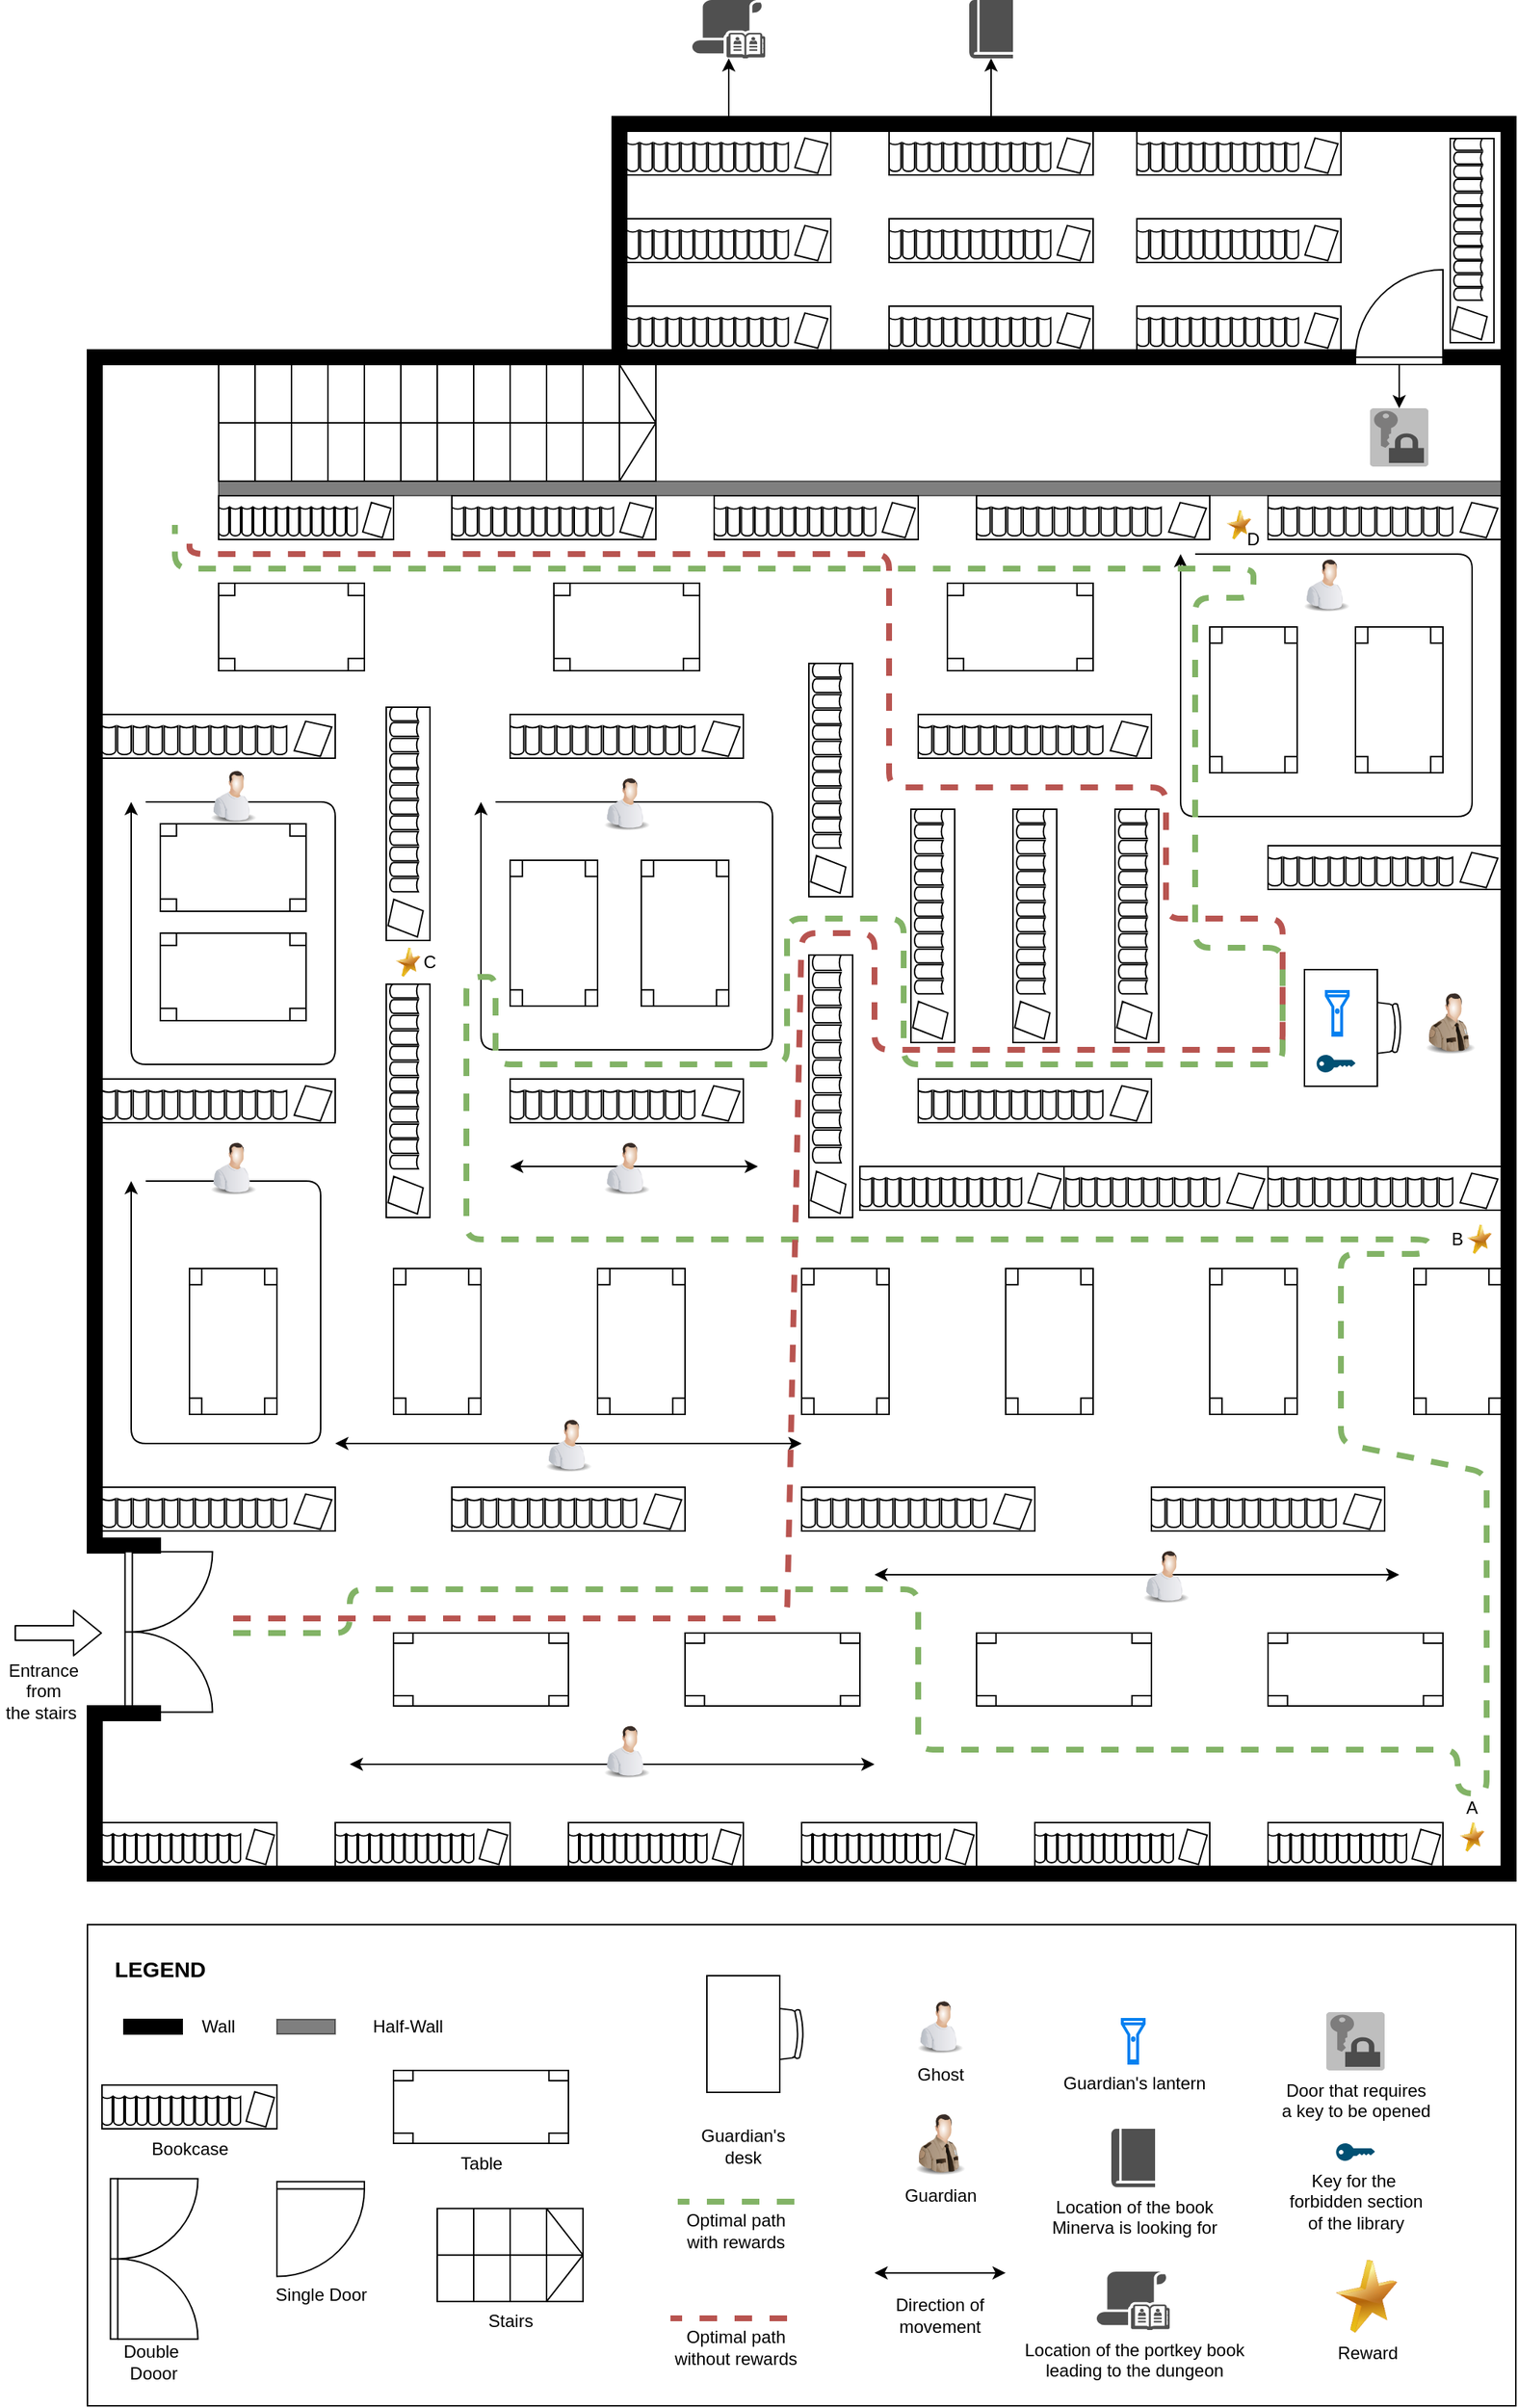 <mxfile version="13.9.9" type="device"><diagram name="Page-1" id="38b20595-45e3-9b7f-d5ca-b57f44c5b66d"><mxGraphModel dx="1463" dy="846" grid="1" gridSize="10" guides="1" tooltips="1" connect="1" arrows="1" fold="1" page="1" pageScale="1" pageWidth="1100" pageHeight="850" background="#ffffff" math="0" shadow="0"><root><mxCell id="0"/><mxCell id="1" style="locked=1;" parent="0"/><mxCell id="3emFpxBqxqL6rwy9U4KO-2" value="" style="verticalLabelPosition=bottom;html=1;verticalAlign=top;align=center;shape=mxgraph.floorplan.wallCorner;fillColor=#000000;" parent="1" vertex="1"><mxGeometry x="60" y="270" width="870" height="110" as="geometry"/></mxCell><mxCell id="3emFpxBqxqL6rwy9U4KO-3" value="" style="verticalLabelPosition=bottom;html=1;verticalAlign=top;align=center;shape=mxgraph.floorplan.stairs;" parent="1" vertex="1"><mxGeometry x="150" y="280" width="300" height="80" as="geometry"/></mxCell><mxCell id="3emFpxBqxqL6rwy9U4KO-4" value="" style="verticalLabelPosition=bottom;html=1;verticalAlign=top;align=center;shape=mxgraph.floorplan.wall;fillColor=#000000;opacity=50;" parent="1" vertex="1"><mxGeometry x="150" y="360" width="880" height="10" as="geometry"/></mxCell><mxCell id="3emFpxBqxqL6rwy9U4KO-5" value="" style="verticalLabelPosition=bottom;html=1;verticalAlign=top;align=center;shape=mxgraph.floorplan.wallCorner;fillColor=#000000;" parent="1" vertex="1"><mxGeometry x="420" y="110" width="620" height="170" as="geometry"/></mxCell><mxCell id="3emFpxBqxqL6rwy9U4KO-6" value="" style="verticalLabelPosition=bottom;html=1;verticalAlign=top;align=center;shape=mxgraph.floorplan.doorLeft;aspect=fixed;rotation=-180;" parent="1" vertex="1"><mxGeometry x="930" y="216.25" width="60" height="63.75" as="geometry"/></mxCell><mxCell id="3emFpxBqxqL6rwy9U4KO-8" value="" style="verticalLabelPosition=bottom;html=1;verticalAlign=top;align=center;shape=mxgraph.floorplan.wall;fillColor=#000000;direction=south;" parent="1" vertex="1"><mxGeometry x="60" y="380" width="10" height="710" as="geometry"/></mxCell><mxCell id="3emFpxBqxqL6rwy9U4KO-9" value="" style="verticalLabelPosition=bottom;html=1;verticalAlign=top;align=center;shape=mxgraph.floorplan.wall;fillColor=#000000;" parent="1" vertex="1"><mxGeometry x="60" y="1080" width="50" height="20" as="geometry"/></mxCell><mxCell id="3emFpxBqxqL6rwy9U4KO-10" value="" style="verticalLabelPosition=bottom;html=1;verticalAlign=top;align=center;shape=mxgraph.floorplan.doorDouble;aspect=fixed;rotation=-90;" parent="1" vertex="1"><mxGeometry x="60" y="1120" width="110" height="58.44" as="geometry"/></mxCell><mxCell id="3emFpxBqxqL6rwy9U4KO-11" value="" style="verticalLabelPosition=bottom;html=1;verticalAlign=top;align=center;shape=mxgraph.floorplan.wall;fillColor=#000000;" parent="1" vertex="1"><mxGeometry x="60" y="1200" width="50" height="10" as="geometry"/></mxCell><mxCell id="3emFpxBqxqL6rwy9U4KO-12" value="" style="verticalLabelPosition=bottom;html=1;verticalAlign=top;align=center;shape=mxgraph.floorplan.wall;fillColor=#000000;direction=south;" parent="1" vertex="1"><mxGeometry x="60" y="1210" width="10" height="110" as="geometry"/></mxCell><mxCell id="3emFpxBqxqL6rwy9U4KO-13" value="" style="verticalLabelPosition=bottom;html=1;verticalAlign=top;align=center;shape=mxgraph.floorplan.wall;fillColor=#000000;" parent="1" vertex="1"><mxGeometry x="65" y="1310" width="965" height="10" as="geometry"/></mxCell><mxCell id="3emFpxBqxqL6rwy9U4KO-14" value="" style="verticalLabelPosition=bottom;html=1;verticalAlign=top;align=center;shape=mxgraph.floorplan.wall;fillColor=#000000;direction=south;" parent="1" vertex="1"><mxGeometry x="1030" y="110" width="10" height="1210" as="geometry"/></mxCell><mxCell id="3emFpxBqxqL6rwy9U4KO-15" value="" style="verticalLabelPosition=bottom;html=1;verticalAlign=top;align=center;shape=mxgraph.floorplan.wall;fillColor=#000000;" parent="1" vertex="1"><mxGeometry x="990" y="270" width="40" height="10" as="geometry"/></mxCell><mxCell id="3emFpxBqxqL6rwy9U4KO-16" value="" style="verticalLabelPosition=bottom;html=1;verticalAlign=top;align=center;shape=mxgraph.floorplan.bookcase;" parent="1" vertex="1"><mxGeometry x="70" y="1280" width="120" height="30" as="geometry"/></mxCell><mxCell id="3emFpxBqxqL6rwy9U4KO-17" value="" style="verticalLabelPosition=bottom;html=1;verticalAlign=top;align=center;shape=mxgraph.floorplan.bookcase;" parent="1" vertex="1"><mxGeometry x="230" y="1280" width="120" height="30" as="geometry"/></mxCell><mxCell id="3emFpxBqxqL6rwy9U4KO-18" value="" style="verticalLabelPosition=bottom;html=1;verticalAlign=top;align=center;shape=mxgraph.floorplan.bookcase;" parent="1" vertex="1"><mxGeometry x="390" y="1280" width="120" height="30" as="geometry"/></mxCell><mxCell id="3emFpxBqxqL6rwy9U4KO-19" value="" style="verticalLabelPosition=bottom;html=1;verticalAlign=top;align=center;shape=mxgraph.floorplan.bookcase;" parent="1" vertex="1"><mxGeometry x="550" y="1280" width="120" height="30" as="geometry"/></mxCell><mxCell id="3emFpxBqxqL6rwy9U4KO-20" value="" style="verticalLabelPosition=bottom;html=1;verticalAlign=top;align=center;shape=mxgraph.floorplan.bookcase;" parent="1" vertex="1"><mxGeometry x="710" y="1280" width="120" height="30" as="geometry"/></mxCell><mxCell id="3emFpxBqxqL6rwy9U4KO-21" value="" style="verticalLabelPosition=bottom;html=1;verticalAlign=top;align=center;shape=mxgraph.floorplan.bookcase;" parent="1" vertex="1"><mxGeometry x="870" y="1280" width="120" height="30" as="geometry"/></mxCell><mxCell id="3emFpxBqxqL6rwy9U4KO-22" value="" style="verticalLabelPosition=bottom;html=1;verticalAlign=top;align=center;shape=mxgraph.floorplan.bookcase;" parent="1" vertex="1"><mxGeometry x="70" y="1050" width="160" height="30" as="geometry"/></mxCell><mxCell id="3emFpxBqxqL6rwy9U4KO-23" value="" style="verticalLabelPosition=bottom;html=1;verticalAlign=top;align=center;shape=mxgraph.floorplan.bookcase;" parent="1" vertex="1"><mxGeometry x="310" y="1050" width="160" height="30" as="geometry"/></mxCell><mxCell id="3emFpxBqxqL6rwy9U4KO-24" value="" style="verticalLabelPosition=bottom;html=1;verticalAlign=top;align=center;shape=mxgraph.floorplan.table;" parent="1" vertex="1"><mxGeometry x="270" y="1150" width="120" height="50" as="geometry"/></mxCell><mxCell id="3emFpxBqxqL6rwy9U4KO-25" value="" style="verticalLabelPosition=bottom;html=1;verticalAlign=top;align=center;shape=mxgraph.floorplan.table;" parent="1" vertex="1"><mxGeometry x="470" y="1150" width="120" height="50" as="geometry"/></mxCell><mxCell id="3emFpxBqxqL6rwy9U4KO-26" value="" style="verticalLabelPosition=bottom;html=1;verticalAlign=top;align=center;shape=mxgraph.floorplan.table;" parent="1" vertex="1"><mxGeometry x="670" y="1150" width="120" height="50" as="geometry"/></mxCell><mxCell id="3emFpxBqxqL6rwy9U4KO-27" value="" style="verticalLabelPosition=bottom;html=1;verticalAlign=top;align=center;shape=mxgraph.floorplan.bookcase;" parent="1" vertex="1"><mxGeometry x="550" y="1050" width="160" height="30" as="geometry"/></mxCell><mxCell id="3emFpxBqxqL6rwy9U4KO-28" value="" style="verticalLabelPosition=bottom;html=1;verticalAlign=top;align=center;shape=mxgraph.floorplan.bookcase;" parent="1" vertex="1"><mxGeometry x="790" y="1050" width="160" height="30" as="geometry"/></mxCell><mxCell id="3emFpxBqxqL6rwy9U4KO-29" value="" style="verticalLabelPosition=bottom;html=1;verticalAlign=top;align=center;shape=mxgraph.floorplan.table;" parent="1" vertex="1"><mxGeometry x="870" y="1150" width="120" height="50" as="geometry"/></mxCell><mxCell id="3emFpxBqxqL6rwy9U4KO-30" value="" style="verticalLabelPosition=bottom;html=1;verticalAlign=top;align=center;shape=mxgraph.floorplan.table;rotation=90;" parent="1" vertex="1"><mxGeometry x="110" y="920" width="100" height="60" as="geometry"/></mxCell><mxCell id="3emFpxBqxqL6rwy9U4KO-31" value="" style="verticalLabelPosition=bottom;html=1;verticalAlign=top;align=center;shape=mxgraph.floorplan.table;rotation=90;" parent="1" vertex="1"><mxGeometry x="250" y="920" width="100" height="60" as="geometry"/></mxCell><mxCell id="3emFpxBqxqL6rwy9U4KO-33" value="" style="verticalLabelPosition=bottom;html=1;verticalAlign=top;align=center;shape=mxgraph.floorplan.table;rotation=90;" parent="1" vertex="1"><mxGeometry x="390" y="920" width="100" height="60" as="geometry"/></mxCell><mxCell id="3emFpxBqxqL6rwy9U4KO-34" value="" style="verticalLabelPosition=bottom;html=1;verticalAlign=top;align=center;shape=mxgraph.floorplan.table;rotation=90;" parent="1" vertex="1"><mxGeometry x="530" y="920" width="100" height="60" as="geometry"/></mxCell><mxCell id="3emFpxBqxqL6rwy9U4KO-35" value="" style="verticalLabelPosition=bottom;html=1;verticalAlign=top;align=center;shape=mxgraph.floorplan.table;rotation=90;" parent="1" vertex="1"><mxGeometry x="670" y="920" width="100" height="60" as="geometry"/></mxCell><mxCell id="3emFpxBqxqL6rwy9U4KO-36" value="" style="verticalLabelPosition=bottom;html=1;verticalAlign=top;align=center;shape=mxgraph.floorplan.table;rotation=90;" parent="1" vertex="1"><mxGeometry x="810" y="920" width="100" height="60" as="geometry"/></mxCell><mxCell id="3emFpxBqxqL6rwy9U4KO-37" value="" style="verticalLabelPosition=bottom;html=1;verticalAlign=top;align=center;shape=mxgraph.floorplan.table;rotation=90;" parent="1" vertex="1"><mxGeometry x="950" y="920" width="100" height="60" as="geometry"/></mxCell><mxCell id="3emFpxBqxqL6rwy9U4KO-38" value="" style="verticalLabelPosition=bottom;html=1;verticalAlign=top;align=center;shape=mxgraph.floorplan.bookcase;" parent="1" vertex="1"><mxGeometry x="870" y="830" width="160" height="30" as="geometry"/></mxCell><mxCell id="3emFpxBqxqL6rwy9U4KO-39" value="" style="verticalLabelPosition=bottom;html=1;verticalAlign=top;align=center;shape=mxgraph.floorplan.bookcase;" parent="1" vertex="1"><mxGeometry x="710" y="830" width="160" height="30" as="geometry"/></mxCell><mxCell id="3emFpxBqxqL6rwy9U4KO-40" value="" style="verticalLabelPosition=bottom;html=1;verticalAlign=top;align=center;shape=mxgraph.floorplan.bookcase;rotation=90;" parent="1" vertex="1"><mxGeometry x="480" y="760" width="180" height="30" as="geometry"/></mxCell><mxCell id="3emFpxBqxqL6rwy9U4KO-41" value="" style="verticalLabelPosition=bottom;html=1;verticalAlign=top;align=center;shape=mxgraph.floorplan.bookcase;rotation=90;" parent="1" vertex="1"><mxGeometry x="200" y="770" width="160" height="30" as="geometry"/></mxCell><mxCell id="3emFpxBqxqL6rwy9U4KO-42" value="" style="verticalLabelPosition=bottom;html=1;verticalAlign=top;align=center;shape=mxgraph.floorplan.bookcase;" parent="1" vertex="1"><mxGeometry x="350" y="770" width="160" height="30" as="geometry"/></mxCell><mxCell id="3emFpxBqxqL6rwy9U4KO-43" value="" style="verticalLabelPosition=bottom;html=1;verticalAlign=top;align=center;shape=mxgraph.floorplan.bookcase;" parent="1" vertex="1"><mxGeometry x="70" y="770" width="160" height="30" as="geometry"/></mxCell><mxCell id="3emFpxBqxqL6rwy9U4KO-44" value="" style="verticalLabelPosition=bottom;html=1;verticalAlign=top;align=center;shape=mxgraph.floorplan.bookcase;rotation=90;" parent="1" vertex="1"><mxGeometry x="700" y="650" width="160" height="30" as="geometry"/></mxCell><mxCell id="3emFpxBqxqL6rwy9U4KO-45" value="" style="verticalLabelPosition=bottom;html=1;verticalAlign=top;align=center;shape=mxgraph.floorplan.table;rotation=90;" parent="1" vertex="1"><mxGeometry x="330" y="640" width="100" height="60" as="geometry"/></mxCell><mxCell id="3emFpxBqxqL6rwy9U4KO-46" value="" style="verticalLabelPosition=bottom;html=1;verticalAlign=top;align=center;shape=mxgraph.floorplan.table;rotation=90;" parent="1" vertex="1"><mxGeometry x="420" y="640" width="100" height="60" as="geometry"/></mxCell><mxCell id="3emFpxBqxqL6rwy9U4KO-47" value="" style="verticalLabelPosition=bottom;html=1;verticalAlign=top;align=center;shape=mxgraph.floorplan.bookcase;rotation=90;" parent="1" vertex="1"><mxGeometry x="490" y="550" width="160" height="30" as="geometry"/></mxCell><mxCell id="3emFpxBqxqL6rwy9U4KO-48" value="" style="verticalLabelPosition=bottom;html=1;verticalAlign=top;align=center;shape=mxgraph.floorplan.bookcase;rotation=90;" parent="1" vertex="1"><mxGeometry x="200" y="580" width="160" height="30" as="geometry"/></mxCell><mxCell id="3emFpxBqxqL6rwy9U4KO-49" value="" style="verticalLabelPosition=bottom;html=1;verticalAlign=top;align=center;shape=mxgraph.floorplan.table;rotation=0;" parent="1" vertex="1"><mxGeometry x="110" y="670" width="100" height="60" as="geometry"/></mxCell><mxCell id="3emFpxBqxqL6rwy9U4KO-50" value="" style="verticalLabelPosition=bottom;html=1;verticalAlign=top;align=center;shape=mxgraph.floorplan.table;rotation=-180;" parent="1" vertex="1"><mxGeometry x="110" y="595" width="100" height="60" as="geometry"/></mxCell><mxCell id="3emFpxBqxqL6rwy9U4KO-51" value="" style="verticalLabelPosition=bottom;html=1;verticalAlign=top;align=center;shape=mxgraph.floorplan.office_chair;shadow=0;rotation=90;" parent="1" vertex="1"><mxGeometry x="920" y="713.5" width="40" height="43" as="geometry"/></mxCell><mxCell id="3emFpxBqxqL6rwy9U4KO-52" value="" style="shape=rect;shadow=0;rotation=90;" parent="1" vertex="1"><mxGeometry x="880" y="710" width="80" height="50" as="geometry"/></mxCell><mxCell id="3emFpxBqxqL6rwy9U4KO-56" value="" style="verticalLabelPosition=bottom;html=1;verticalAlign=top;align=center;shape=mxgraph.floorplan.bookcase;rotation=90;" parent="1" vertex="1"><mxGeometry x="560" y="650" width="160" height="30" as="geometry"/></mxCell><mxCell id="3emFpxBqxqL6rwy9U4KO-58" value="" style="verticalLabelPosition=bottom;html=1;verticalAlign=top;align=center;shape=mxgraph.floorplan.bookcase;rotation=90;" parent="1" vertex="1"><mxGeometry x="630" y="650" width="160" height="30" as="geometry"/></mxCell><mxCell id="3emFpxBqxqL6rwy9U4KO-59" value="" style="verticalLabelPosition=bottom;html=1;verticalAlign=top;align=center;shape=mxgraph.floorplan.bookcase;rotation=0;" parent="1" vertex="1"><mxGeometry x="870" y="610" width="160" height="30" as="geometry"/></mxCell><mxCell id="3emFpxBqxqL6rwy9U4KO-60" value="" style="verticalLabelPosition=bottom;html=1;verticalAlign=top;align=center;shape=mxgraph.floorplan.bookcase;rotation=0;" parent="1" vertex="1"><mxGeometry x="350" y="520" width="160" height="30" as="geometry"/></mxCell><mxCell id="3emFpxBqxqL6rwy9U4KO-61" value="" style="verticalLabelPosition=bottom;html=1;verticalAlign=top;align=center;shape=mxgraph.floorplan.bookcase;rotation=0;" parent="1" vertex="1"><mxGeometry x="70" y="520" width="160" height="30" as="geometry"/></mxCell><mxCell id="3emFpxBqxqL6rwy9U4KO-62" value="" style="verticalLabelPosition=bottom;html=1;verticalAlign=top;align=center;shape=mxgraph.floorplan.bookcase;rotation=0;" parent="1" vertex="1"><mxGeometry x="590" y="830" width="140" height="30" as="geometry"/></mxCell><mxCell id="3emFpxBqxqL6rwy9U4KO-63" value="" style="verticalLabelPosition=bottom;html=1;verticalAlign=top;align=center;shape=mxgraph.floorplan.bookcase;rotation=0;" parent="1" vertex="1"><mxGeometry x="630" y="770" width="160" height="30" as="geometry"/></mxCell><mxCell id="3emFpxBqxqL6rwy9U4KO-64" value="" style="verticalLabelPosition=bottom;html=1;verticalAlign=top;align=center;shape=mxgraph.floorplan.bookcase;rotation=0;" parent="1" vertex="1"><mxGeometry x="630" y="520" width="160" height="30" as="geometry"/></mxCell><mxCell id="3emFpxBqxqL6rwy9U4KO-65" value="" style="verticalLabelPosition=bottom;html=1;verticalAlign=top;align=center;shape=mxgraph.floorplan.table;rotation=90;" parent="1" vertex="1"><mxGeometry x="810" y="480" width="100" height="60" as="geometry"/></mxCell><mxCell id="3emFpxBqxqL6rwy9U4KO-66" value="" style="verticalLabelPosition=bottom;html=1;verticalAlign=top;align=center;shape=mxgraph.floorplan.table;rotation=90;" parent="1" vertex="1"><mxGeometry x="910" y="480" width="100" height="60" as="geometry"/></mxCell><mxCell id="3emFpxBqxqL6rwy9U4KO-67" value="" style="verticalLabelPosition=bottom;html=1;verticalAlign=top;align=center;shape=mxgraph.floorplan.bookcase;rotation=0;" parent="1" vertex="1"><mxGeometry x="870" y="370" width="160" height="30" as="geometry"/></mxCell><mxCell id="3emFpxBqxqL6rwy9U4KO-68" value="" style="verticalLabelPosition=bottom;html=1;verticalAlign=top;align=center;shape=mxgraph.floorplan.bookcase;rotation=0;" parent="1" vertex="1"><mxGeometry x="670" y="370" width="160" height="30" as="geometry"/></mxCell><mxCell id="3emFpxBqxqL6rwy9U4KO-69" value="" style="verticalLabelPosition=bottom;html=1;verticalAlign=top;align=center;shape=mxgraph.floorplan.bookcase;rotation=0;" parent="1" vertex="1"><mxGeometry x="490" y="370" width="140" height="30" as="geometry"/></mxCell><mxCell id="3emFpxBqxqL6rwy9U4KO-70" value="" style="verticalLabelPosition=bottom;html=1;verticalAlign=top;align=center;shape=mxgraph.floorplan.bookcase;rotation=0;" parent="1" vertex="1"><mxGeometry x="310" y="370" width="140" height="30" as="geometry"/></mxCell><mxCell id="3emFpxBqxqL6rwy9U4KO-71" value="" style="verticalLabelPosition=bottom;html=1;verticalAlign=top;align=center;shape=mxgraph.floorplan.bookcase;rotation=0;" parent="1" vertex="1"><mxGeometry x="150" y="370" width="120" height="30" as="geometry"/></mxCell><mxCell id="3emFpxBqxqL6rwy9U4KO-72" value="" style="verticalLabelPosition=bottom;html=1;verticalAlign=top;align=center;shape=mxgraph.floorplan.table;rotation=0;" parent="1" vertex="1"><mxGeometry x="380" y="430" width="100" height="60" as="geometry"/></mxCell><mxCell id="3emFpxBqxqL6rwy9U4KO-73" value="" style="verticalLabelPosition=bottom;html=1;verticalAlign=top;align=center;shape=mxgraph.floorplan.table;rotation=0;" parent="1" vertex="1"><mxGeometry x="150" y="430" width="100" height="60" as="geometry"/></mxCell><mxCell id="3emFpxBqxqL6rwy9U4KO-74" value="" style="verticalLabelPosition=bottom;html=1;verticalAlign=top;align=center;shape=mxgraph.floorplan.table;rotation=0;" parent="1" vertex="1"><mxGeometry x="650" y="430" width="100" height="60" as="geometry"/></mxCell><mxCell id="3emFpxBqxqL6rwy9U4KO-75" value="" style="verticalLabelPosition=bottom;html=1;verticalAlign=top;align=center;shape=mxgraph.floorplan.bookcase;rotation=0;" parent="1" vertex="1"><mxGeometry x="430" y="240" width="140" height="30" as="geometry"/></mxCell><mxCell id="3emFpxBqxqL6rwy9U4KO-98" style="edgeStyle=orthogonalEdgeStyle;rounded=0;orthogonalLoop=1;jettySize=auto;html=1;" parent="1" source="3emFpxBqxqL6rwy9U4KO-76" target="3emFpxBqxqL6rwy9U4KO-97" edge="1"><mxGeometry relative="1" as="geometry"/></mxCell><mxCell id="3emFpxBqxqL6rwy9U4KO-76" value="" style="verticalLabelPosition=bottom;html=1;verticalAlign=top;align=center;shape=mxgraph.floorplan.bookcase;rotation=0;" parent="1" vertex="1"><mxGeometry x="430" y="120" width="140" height="30" as="geometry"/></mxCell><mxCell id="3emFpxBqxqL6rwy9U4KO-77" value="" style="verticalLabelPosition=bottom;html=1;verticalAlign=top;align=center;shape=mxgraph.floorplan.bookcase;rotation=0;" parent="1" vertex="1"><mxGeometry x="610" y="240" width="140" height="30" as="geometry"/></mxCell><mxCell id="3emFpxBqxqL6rwy9U4KO-100" style="edgeStyle=orthogonalEdgeStyle;rounded=0;orthogonalLoop=1;jettySize=auto;html=1;" parent="1" source="3emFpxBqxqL6rwy9U4KO-78" target="3emFpxBqxqL6rwy9U4KO-99" edge="1"><mxGeometry relative="1" as="geometry"/></mxCell><mxCell id="3emFpxBqxqL6rwy9U4KO-78" value="" style="verticalLabelPosition=bottom;html=1;verticalAlign=top;align=center;shape=mxgraph.floorplan.bookcase;rotation=0;" parent="1" vertex="1"><mxGeometry x="610" y="120" width="140" height="30" as="geometry"/></mxCell><mxCell id="3emFpxBqxqL6rwy9U4KO-79" value="" style="verticalLabelPosition=bottom;html=1;verticalAlign=top;align=center;shape=mxgraph.floorplan.bookcase;rotation=0;" parent="1" vertex="1"><mxGeometry x="430" y="180" width="140" height="30" as="geometry"/></mxCell><mxCell id="3emFpxBqxqL6rwy9U4KO-80" value="" style="verticalLabelPosition=bottom;html=1;verticalAlign=top;align=center;shape=mxgraph.floorplan.bookcase;rotation=0;" parent="1" vertex="1"><mxGeometry x="610" y="180" width="140" height="30" as="geometry"/></mxCell><mxCell id="3emFpxBqxqL6rwy9U4KO-81" value="" style="verticalLabelPosition=bottom;html=1;verticalAlign=top;align=center;shape=mxgraph.floorplan.bookcase;rotation=0;" parent="1" vertex="1"><mxGeometry x="780" y="240" width="140" height="30" as="geometry"/></mxCell><mxCell id="3emFpxBqxqL6rwy9U4KO-82" value="" style="verticalLabelPosition=bottom;html=1;verticalAlign=top;align=center;shape=mxgraph.floorplan.bookcase;rotation=0;" parent="1" vertex="1"><mxGeometry x="780" y="180" width="140" height="30" as="geometry"/></mxCell><mxCell id="3emFpxBqxqL6rwy9U4KO-83" value="" style="verticalLabelPosition=bottom;html=1;verticalAlign=top;align=center;shape=mxgraph.floorplan.bookcase;rotation=0;" parent="1" vertex="1"><mxGeometry x="780" y="120" width="140" height="30" as="geometry"/></mxCell><mxCell id="3emFpxBqxqL6rwy9U4KO-84" value="" style="verticalLabelPosition=bottom;html=1;verticalAlign=top;align=center;shape=mxgraph.floorplan.bookcase;rotation=90;" parent="1" vertex="1"><mxGeometry x="940" y="180" width="140" height="30" as="geometry"/></mxCell><mxCell id="3emFpxBqxqL6rwy9U4KO-97" value="" style="pointerEvents=1;shadow=0;dashed=0;html=1;strokeColor=none;fillColor=#505050;labelPosition=center;verticalLabelPosition=bottom;verticalAlign=top;outlineConnect=0;align=center;shape=mxgraph.office.security.address_book_policies;" parent="1" vertex="1"><mxGeometry x="475" y="30" width="50" height="40" as="geometry"/></mxCell><mxCell id="3emFpxBqxqL6rwy9U4KO-99" value="" style="pointerEvents=1;shadow=0;dashed=0;html=1;strokeColor=none;fillColor=#505050;labelPosition=center;verticalLabelPosition=bottom;verticalAlign=top;outlineConnect=0;align=center;shape=mxgraph.office.concepts.book_journal;" parent="1" vertex="1"><mxGeometry x="665" y="30" width="30" height="40" as="geometry"/></mxCell><mxCell id="3emFpxBqxqL6rwy9U4KO-137" value="" style="rounded=0;whiteSpace=wrap;html=1;" parent="1" vertex="1"><mxGeometry x="60" y="1350" width="980" height="330" as="geometry"/></mxCell><mxCell id="3emFpxBqxqL6rwy9U4KO-112" value="Directions" style="locked=1;" parent="0"/><mxCell id="3emFpxBqxqL6rwy9U4KO-109" value="" style="endArrow=classic;startArrow=classic;html=1;" parent="3emFpxBqxqL6rwy9U4KO-112" edge="1"><mxGeometry width="50" height="50" relative="1" as="geometry"><mxPoint x="240" y="1240" as="sourcePoint"/><mxPoint x="600" y="1240" as="targetPoint"/></mxGeometry></mxCell><mxCell id="3emFpxBqxqL6rwy9U4KO-113" value="" style="endArrow=classic;startArrow=classic;html=1;" parent="3emFpxBqxqL6rwy9U4KO-112" edge="1"><mxGeometry width="50" height="50" relative="1" as="geometry"><mxPoint x="600" y="1110" as="sourcePoint"/><mxPoint x="960" y="1110" as="targetPoint"/></mxGeometry></mxCell><mxCell id="3emFpxBqxqL6rwy9U4KO-115" value="" style="endArrow=classic;startArrow=classic;html=1;" parent="3emFpxBqxqL6rwy9U4KO-112" edge="1"><mxGeometry width="50" height="50" relative="1" as="geometry"><mxPoint x="230" y="1020" as="sourcePoint"/><mxPoint x="550" y="1020" as="targetPoint"/></mxGeometry></mxCell><mxCell id="3emFpxBqxqL6rwy9U4KO-116" value="" style="endArrow=classic;startArrow=classic;html=1;" parent="3emFpxBqxqL6rwy9U4KO-112" edge="1"><mxGeometry width="50" height="50" relative="1" as="geometry"><mxPoint x="350" y="830" as="sourcePoint"/><mxPoint x="520" y="830" as="targetPoint"/><Array as="points"><mxPoint x="430" y="830"/></Array></mxGeometry></mxCell><mxCell id="3emFpxBqxqL6rwy9U4KO-117" value="" style="endArrow=classic;html=1;" parent="3emFpxBqxqL6rwy9U4KO-112" edge="1"><mxGeometry width="50" height="50" relative="1" as="geometry"><mxPoint x="100" y="840" as="sourcePoint"/><mxPoint x="90" y="840" as="targetPoint"/><Array as="points"><mxPoint x="220" y="840"/><mxPoint x="220" y="1020"/><mxPoint x="90" y="1020"/></Array></mxGeometry></mxCell><mxCell id="3emFpxBqxqL6rwy9U4KO-118" value="" style="endArrow=classic;html=1;" parent="3emFpxBqxqL6rwy9U4KO-112" edge="1"><mxGeometry width="50" height="50" relative="1" as="geometry"><mxPoint x="100" y="580" as="sourcePoint"/><mxPoint x="90" y="580" as="targetPoint"/><Array as="points"><mxPoint x="230" y="580"/><mxPoint x="230" y="760"/><mxPoint x="90" y="760"/></Array></mxGeometry></mxCell><mxCell id="3emFpxBqxqL6rwy9U4KO-119" value="" style="endArrow=classic;html=1;" parent="3emFpxBqxqL6rwy9U4KO-112" edge="1"><mxGeometry width="50" height="50" relative="1" as="geometry"><mxPoint x="340" y="580" as="sourcePoint"/><mxPoint x="330" y="580" as="targetPoint"/><Array as="points"><mxPoint x="530" y="580"/><mxPoint x="530" y="750"/><mxPoint x="330" y="750"/></Array></mxGeometry></mxCell><mxCell id="3emFpxBqxqL6rwy9U4KO-120" value="" style="endArrow=classic;html=1;" parent="3emFpxBqxqL6rwy9U4KO-112" edge="1"><mxGeometry width="50" height="50" relative="1" as="geometry"><mxPoint x="820" y="410.0" as="sourcePoint"/><mxPoint x="810" y="410.0" as="targetPoint"/><Array as="points"><mxPoint x="1010" y="410"/><mxPoint x="1010" y="590"/><mxPoint x="810" y="590"/></Array></mxGeometry></mxCell><mxCell id="3emFpxBqxqL6rwy9U4KO-121" value="" style="html=1;verticalLabelPosition=bottom;align=center;labelBackgroundColor=#ffffff;verticalAlign=top;strokeWidth=2;strokeColor=#0080F0;shadow=0;dashed=0;shape=mxgraph.ios7.icons.flashlight;" parent="3emFpxBqxqL6rwy9U4KO-112" vertex="1"><mxGeometry x="910" y="710" width="15" height="30" as="geometry"/></mxCell><mxCell id="XqPX22ldhn9wRZtkMOzu-1" value="" style="shape=flexArrow;endArrow=classic;html=1;" parent="3emFpxBqxqL6rwy9U4KO-112" edge="1"><mxGeometry width="50" height="50" relative="1" as="geometry"><mxPoint x="10" y="1150" as="sourcePoint"/><mxPoint x="70" y="1150" as="targetPoint"/></mxGeometry></mxCell><mxCell id="XqPX22ldhn9wRZtkMOzu-2" value="&lt;font style=&quot;font-size: 12px&quot;&gt;Entrance &lt;br&gt;from &lt;br&gt;the stairs&amp;nbsp;&lt;/font&gt;" style="text;html=1;strokeColor=none;fillColor=none;align=center;verticalAlign=middle;whiteSpace=wrap;rounded=0;" parent="3emFpxBqxqL6rwy9U4KO-112" vertex="1"><mxGeometry y="1160" width="60" height="60" as="geometry"/></mxCell><mxCell id="7pF4uDPLoDp1E3KZDktu-1" value="" style="image;html=1;image=img/lib/clip_art/general/Star_128x128.png" parent="3emFpxBqxqL6rwy9U4KO-112" vertex="1"><mxGeometry x="1000" y="1280" width="20" height="20" as="geometry"/></mxCell><mxCell id="7pF4uDPLoDp1E3KZDktu-2" value="Reward" style="image;html=1;image=img/lib/clip_art/general/Star_128x128.png" parent="3emFpxBqxqL6rwy9U4KO-112" vertex="1"><mxGeometry x="910" y="1580" width="55" height="50" as="geometry"/></mxCell><mxCell id="7pF4uDPLoDp1E3KZDktu-3" value="" style="image;html=1;image=img/lib/clip_art/general/Star_128x128.png;" parent="3emFpxBqxqL6rwy9U4KO-112" vertex="1"><mxGeometry x="1005" y="870" width="20" height="20" as="geometry"/></mxCell><mxCell id="7pF4uDPLoDp1E3KZDktu-4" value="" style="image;html=1;image=img/lib/clip_art/general/Star_128x128.png" parent="3emFpxBqxqL6rwy9U4KO-112" vertex="1"><mxGeometry x="270" y="680" width="20" height="20" as="geometry"/></mxCell><mxCell id="7pF4uDPLoDp1E3KZDktu-5" value="" style="image;html=1;image=img/lib/clip_art/general/Star_128x128.png" parent="3emFpxBqxqL6rwy9U4KO-112" vertex="1"><mxGeometry x="840" y="380" width="20" height="20" as="geometry"/></mxCell><mxCell id="7pF4uDPLoDp1E3KZDktu-7" value="A" style="text;html=1;strokeColor=none;fillColor=none;align=center;verticalAlign=middle;whiteSpace=wrap;rounded=0;" parent="3emFpxBqxqL6rwy9U4KO-112" vertex="1"><mxGeometry x="1000" y="1260" width="20" height="20" as="geometry"/></mxCell><mxCell id="7pF4uDPLoDp1E3KZDktu-9" value="B" style="text;html=1;strokeColor=none;fillColor=none;align=center;verticalAlign=middle;whiteSpace=wrap;rounded=0;" parent="3emFpxBqxqL6rwy9U4KO-112" vertex="1"><mxGeometry x="990" y="870" width="20" height="20" as="geometry"/></mxCell><mxCell id="7pF4uDPLoDp1E3KZDktu-10" value="C" style="text;html=1;strokeColor=none;fillColor=none;align=center;verticalAlign=middle;whiteSpace=wrap;rounded=0;" parent="3emFpxBqxqL6rwy9U4KO-112" vertex="1"><mxGeometry x="280" y="680" width="30" height="20" as="geometry"/></mxCell><mxCell id="7pF4uDPLoDp1E3KZDktu-11" value="D" style="text;html=1;strokeColor=none;fillColor=none;align=center;verticalAlign=middle;whiteSpace=wrap;rounded=0;" parent="3emFpxBqxqL6rwy9U4KO-112" vertex="1"><mxGeometry x="850" y="390" width="20" height="20" as="geometry"/></mxCell><mxCell id="3emFpxBqxqL6rwy9U4KO-101" value="NPC" style="locked=1;" parent="0"/><mxCell id="3emFpxBqxqL6rwy9U4KO-102" value="" style="image;html=1;image=img/lib/clip_art/people/Worker_Man_128x128.png" parent="3emFpxBqxqL6rwy9U4KO-101" vertex="1"><mxGeometry x="890" y="410" width="40" height="40" as="geometry"/></mxCell><mxCell id="3emFpxBqxqL6rwy9U4KO-103" value="" style="image;html=1;image=img/lib/clip_art/people/Worker_Man_128x128.png" parent="3emFpxBqxqL6rwy9U4KO-101" vertex="1"><mxGeometry x="410" y="560" width="40" height="40" as="geometry"/></mxCell><mxCell id="3emFpxBqxqL6rwy9U4KO-104" value="" style="image;html=1;image=img/lib/clip_art/people/Worker_Man_128x128.png" parent="3emFpxBqxqL6rwy9U4KO-101" vertex="1"><mxGeometry x="140" y="555" width="40" height="40" as="geometry"/></mxCell><mxCell id="3emFpxBqxqL6rwy9U4KO-105" value="" style="image;html=1;image=img/lib/clip_art/people/Worker_Man_128x128.png" parent="3emFpxBqxqL6rwy9U4KO-101" vertex="1"><mxGeometry x="140" y="810" width="40" height="40" as="geometry"/></mxCell><mxCell id="3emFpxBqxqL6rwy9U4KO-106" value="" style="image;html=1;image=img/lib/clip_art/people/Worker_Man_128x128.png" parent="3emFpxBqxqL6rwy9U4KO-101" vertex="1"><mxGeometry x="410" y="810" width="40" height="40" as="geometry"/></mxCell><mxCell id="3emFpxBqxqL6rwy9U4KO-107" value="" style="image;html=1;image=img/lib/clip_art/people/Security_Man_128x128.png" parent="3emFpxBqxqL6rwy9U4KO-101" vertex="1"><mxGeometry x="970" y="710" width="50" height="43.5" as="geometry"/></mxCell><mxCell id="3emFpxBqxqL6rwy9U4KO-108" value="" style="image;html=1;image=img/lib/clip_art/people/Worker_Man_128x128.png" parent="3emFpxBqxqL6rwy9U4KO-101" vertex="1"><mxGeometry x="370" y="1000" width="40" height="40" as="geometry"/></mxCell><mxCell id="3emFpxBqxqL6rwy9U4KO-90" value="" style="image;html=1;image=img/lib/clip_art/people/Worker_Man_128x128.png" parent="3emFpxBqxqL6rwy9U4KO-101" vertex="1"><mxGeometry x="410" y="1210" width="40" height="40" as="geometry"/></mxCell><mxCell id="3emFpxBqxqL6rwy9U4KO-89" value="" style="image;html=1;image=img/lib/clip_art/people/Worker_Man_128x128.png" parent="3emFpxBqxqL6rwy9U4KO-101" vertex="1"><mxGeometry x="780" y="1090" width="40" height="40" as="geometry"/></mxCell><mxCell id="3emFpxBqxqL6rwy9U4KO-132" value="" style="points=[[0,0.5,0],[0.24,0,0],[0.5,0.28,0],[0.995,0.475,0],[0.5,0.72,0],[0.24,1,0]];verticalLabelPosition=bottom;html=1;verticalAlign=top;aspect=fixed;align=center;pointerEvents=1;shape=mxgraph.cisco19.key;fillColor=#005073;strokeColor=none;" parent="3emFpxBqxqL6rwy9U4KO-101" vertex="1"><mxGeometry x="903.33" y="753.5" width="26.67" height="12" as="geometry"/></mxCell><mxCell id="3emFpxBqxqL6rwy9U4KO-134" value="" style="outlineConnect=0;dashed=0;verticalLabelPosition=bottom;verticalAlign=top;align=center;html=1;shape=mxgraph.aws3.data_encryption_key;fillColor=#7D7C7C;gradientColor=none;" parent="3emFpxBqxqL6rwy9U4KO-101" vertex="1"><mxGeometry x="940" y="310" width="40" height="40" as="geometry"/></mxCell><mxCell id="3emFpxBqxqL6rwy9U4KO-135" style="edgeStyle=orthogonalEdgeStyle;rounded=0;orthogonalLoop=1;jettySize=auto;html=1;" parent="3emFpxBqxqL6rwy9U4KO-101" source="3emFpxBqxqL6rwy9U4KO-6" target="3emFpxBqxqL6rwy9U4KO-134" edge="1"><mxGeometry relative="1" as="geometry"/></mxCell><mxCell id="3emFpxBqxqL6rwy9U4KO-138" value="&lt;font style=&quot;font-size: 15px&quot;&gt;&lt;b&gt;LEGEND&lt;/b&gt;&lt;/font&gt;" style="text;html=1;strokeColor=none;fillColor=none;align=center;verticalAlign=middle;whiteSpace=wrap;rounded=0;" parent="3emFpxBqxqL6rwy9U4KO-101" vertex="1"><mxGeometry x="80" y="1370" width="60" height="20" as="geometry"/></mxCell><mxCell id="3emFpxBqxqL6rwy9U4KO-139" value="" style="verticalLabelPosition=bottom;html=1;verticalAlign=top;align=center;shape=mxgraph.floorplan.wall;fillColor=#000000;direction=south;rotation=90;" parent="3emFpxBqxqL6rwy9U4KO-101" vertex="1"><mxGeometry x="100" y="1400" width="10" height="40" as="geometry"/></mxCell><mxCell id="3emFpxBqxqL6rwy9U4KO-141" value="Legend" style="locked=1;" parent="0"/><mxCell id="3emFpxBqxqL6rwy9U4KO-140" value="Wall" style="text;html=1;strokeColor=none;fillColor=none;align=center;verticalAlign=middle;whiteSpace=wrap;rounded=0;" parent="3emFpxBqxqL6rwy9U4KO-141" vertex="1"><mxGeometry x="130" y="1410" width="40" height="20" as="geometry"/></mxCell><mxCell id="3emFpxBqxqL6rwy9U4KO-143" value="" style="verticalLabelPosition=bottom;html=1;verticalAlign=top;align=center;shape=mxgraph.floorplan.wall;fillColor=#000000;opacity=50;" parent="3emFpxBqxqL6rwy9U4KO-141" vertex="1"><mxGeometry x="190" y="1415" width="40" height="10" as="geometry"/></mxCell><mxCell id="3emFpxBqxqL6rwy9U4KO-144" value="Half-Wall" style="text;html=1;strokeColor=none;fillColor=none;align=center;verticalAlign=middle;whiteSpace=wrap;rounded=0;" parent="3emFpxBqxqL6rwy9U4KO-141" vertex="1"><mxGeometry x="240" y="1410" width="80" height="20" as="geometry"/></mxCell><mxCell id="3emFpxBqxqL6rwy9U4KO-145" value="Bookcase" style="verticalLabelPosition=bottom;html=1;verticalAlign=top;align=center;shape=mxgraph.floorplan.bookcase;" parent="3emFpxBqxqL6rwy9U4KO-141" vertex="1"><mxGeometry x="70" y="1460" width="120" height="30" as="geometry"/></mxCell><mxCell id="3emFpxBqxqL6rwy9U4KO-146" value="" style="verticalLabelPosition=bottom;html=1;verticalAlign=top;align=center;shape=mxgraph.floorplan.doorDouble;aspect=fixed;rotation=-90;" parent="3emFpxBqxqL6rwy9U4KO-141" vertex="1"><mxGeometry x="50" y="1550" width="110" height="58.44" as="geometry"/></mxCell><mxCell id="3emFpxBqxqL6rwy9U4KO-147" value="Single Door" style="verticalLabelPosition=bottom;html=1;verticalAlign=top;align=center;shape=mxgraph.floorplan.doorLeft;aspect=fixed;rotation=0;" parent="3emFpxBqxqL6rwy9U4KO-141" vertex="1"><mxGeometry x="190" y="1526.25" width="60" height="63.75" as="geometry"/></mxCell><mxCell id="3emFpxBqxqL6rwy9U4KO-148" value="Table" style="verticalLabelPosition=bottom;html=1;verticalAlign=top;align=center;shape=mxgraph.floorplan.table;" parent="3emFpxBqxqL6rwy9U4KO-141" vertex="1"><mxGeometry x="270" y="1450" width="120" height="50" as="geometry"/></mxCell><mxCell id="3emFpxBqxqL6rwy9U4KO-149" value="Ghost" style="image;html=1;image=img/lib/clip_art/people/Worker_Man_128x128.png" parent="3emFpxBqxqL6rwy9U4KO-141" vertex="1"><mxGeometry x="625" y="1398.82" width="40" height="40" as="geometry"/></mxCell><mxCell id="3emFpxBqxqL6rwy9U4KO-150" value="Guardian" style="image;html=1;image=img/lib/clip_art/people/Security_Man_128x128.png" parent="3emFpxBqxqL6rwy9U4KO-141" vertex="1"><mxGeometry x="620" y="1478.82" width="50" height="43.5" as="geometry"/></mxCell><mxCell id="3emFpxBqxqL6rwy9U4KO-151" value="" style="endArrow=classic;startArrow=classic;html=1;" parent="3emFpxBqxqL6rwy9U4KO-141" edge="1"><mxGeometry width="50" height="50" relative="1" as="geometry"><mxPoint x="600" y="1588.82" as="sourcePoint"/><mxPoint x="690" y="1588.82" as="targetPoint"/></mxGeometry></mxCell><mxCell id="3emFpxBqxqL6rwy9U4KO-152" value="Stairs" style="verticalLabelPosition=bottom;html=1;verticalAlign=top;align=center;shape=mxgraph.floorplan.stairs;" parent="3emFpxBqxqL6rwy9U4KO-141" vertex="1"><mxGeometry x="300" y="1544.69" width="100" height="63.75" as="geometry"/></mxCell><mxCell id="3emFpxBqxqL6rwy9U4KO-153" value="" style="verticalLabelPosition=bottom;html=1;verticalAlign=top;align=center;shape=mxgraph.floorplan.office_chair;shadow=0;rotation=90;" parent="3emFpxBqxqL6rwy9U4KO-141" vertex="1"><mxGeometry x="510" y="1403.5" width="40" height="43" as="geometry"/></mxCell><mxCell id="3emFpxBqxqL6rwy9U4KO-154" value="" style="shape=rect;shadow=0;rotation=90;" parent="3emFpxBqxqL6rwy9U4KO-141" vertex="1"><mxGeometry x="470" y="1400.0" width="80" height="50" as="geometry"/></mxCell><mxCell id="3emFpxBqxqL6rwy9U4KO-155" value="Guardian's lantern" style="html=1;verticalLabelPosition=bottom;align=center;labelBackgroundColor=#ffffff;verticalAlign=top;strokeWidth=2;strokeColor=#0080F0;shadow=0;dashed=0;shape=mxgraph.ios7.icons.flashlight;" parent="3emFpxBqxqL6rwy9U4KO-141" vertex="1"><mxGeometry x="770" y="1415.0" width="15" height="30" as="geometry"/></mxCell><mxCell id="3emFpxBqxqL6rwy9U4KO-156" value="Key for the&amp;nbsp;&lt;br&gt;forbidden section&lt;br&gt;of the library" style="points=[[0,0.5,0],[0.24,0,0],[0.5,0.28,0],[0.995,0.475,0],[0.5,0.72,0],[0.24,1,0]];verticalLabelPosition=bottom;html=1;verticalAlign=top;aspect=fixed;align=center;pointerEvents=1;shape=mxgraph.cisco19.key;fillColor=#005073;strokeColor=none;" parent="3emFpxBqxqL6rwy9U4KO-141" vertex="1"><mxGeometry x="916.67" y="1500.0" width="26.67" height="12" as="geometry"/></mxCell><mxCell id="3emFpxBqxqL6rwy9U4KO-160" value="Double&amp;nbsp; Dooor" style="text;html=1;strokeColor=none;fillColor=none;align=center;verticalAlign=middle;whiteSpace=wrap;rounded=0;" parent="3emFpxBqxqL6rwy9U4KO-141" vertex="1"><mxGeometry x="72.5" y="1640" width="65" height="20" as="geometry"/></mxCell><mxCell id="3emFpxBqxqL6rwy9U4KO-161" value="Guardian's desk" style="text;html=1;strokeColor=none;fillColor=none;align=center;verticalAlign=middle;whiteSpace=wrap;rounded=0;" parent="3emFpxBqxqL6rwy9U4KO-141" vertex="1"><mxGeometry x="480" y="1483.5" width="60" height="37.68" as="geometry"/></mxCell><mxCell id="3emFpxBqxqL6rwy9U4KO-163" value="Direction of movement" style="text;html=1;strokeColor=none;fillColor=none;align=center;verticalAlign=middle;whiteSpace=wrap;rounded=0;" parent="3emFpxBqxqL6rwy9U4KO-141" vertex="1"><mxGeometry x="600" y="1608" width="90" height="20" as="geometry"/></mxCell><mxCell id="3emFpxBqxqL6rwy9U4KO-164" value="Door that requires&lt;br&gt;a key to be opened" style="outlineConnect=0;dashed=0;verticalLabelPosition=bottom;verticalAlign=top;align=center;html=1;shape=mxgraph.aws3.data_encryption_key;fillColor=#7D7C7C;gradientColor=none;" parent="3emFpxBqxqL6rwy9U4KO-141" vertex="1"><mxGeometry x="910" y="1410" width="40" height="40" as="geometry"/></mxCell><mxCell id="3emFpxBqxqL6rwy9U4KO-166" value="Location of the book&lt;br&gt;Minerva&amp;nbsp;is looking for" style="pointerEvents=1;shadow=0;dashed=0;html=1;strokeColor=none;fillColor=#505050;labelPosition=center;verticalLabelPosition=bottom;verticalAlign=top;outlineConnect=0;align=center;shape=mxgraph.office.concepts.book_journal;" parent="3emFpxBqxqL6rwy9U4KO-141" vertex="1"><mxGeometry x="762.5" y="1490" width="30" height="40" as="geometry"/></mxCell><mxCell id="3emFpxBqxqL6rwy9U4KO-167" value="Location of the portkey book&lt;br&gt;leading to the dungeon" style="pointerEvents=1;shadow=0;dashed=0;html=1;strokeColor=none;fillColor=#505050;labelPosition=center;verticalLabelPosition=bottom;verticalAlign=top;outlineConnect=0;align=center;shape=mxgraph.office.security.address_book_policies;" parent="3emFpxBqxqL6rwy9U4KO-141" vertex="1"><mxGeometry x="752.5" y="1588" width="50" height="40" as="geometry"/></mxCell><mxCell id="7pF4uDPLoDp1E3KZDktu-12" value="Paths" style="" parent="0"/><mxCell id="7pF4uDPLoDp1E3KZDktu-13" value="" style="endArrow=none;dashed=1;html=1;strokeWidth=4;fillColor=#d5e8d4;strokeColor=#82b366;" parent="7pF4uDPLoDp1E3KZDktu-12" edge="1"><mxGeometry width="50" height="50" relative="1" as="geometry"><mxPoint x="160" y="1150" as="sourcePoint"/><mxPoint x="120" y="390" as="targetPoint"/><Array as="points"><mxPoint x="240" y="1150"/><mxPoint x="240" y="1120"/><mxPoint x="630" y="1120"/><mxPoint x="630" y="1230"/><mxPoint x="1000" y="1230"/><mxPoint x="1000" y="1260"/><mxPoint x="1020" y="1260"/><mxPoint x="1020" y="1040"/><mxPoint x="920" y="1020"/><mxPoint x="920" y="890"/><mxPoint x="980" y="890"/><mxPoint x="980" y="880"/><mxPoint x="320" y="880"/><mxPoint x="320" y="700"/><mxPoint x="340" y="700"/><mxPoint x="340" y="760"/><mxPoint x="540" y="760"/><mxPoint x="540" y="660"/><mxPoint x="620" y="660"/><mxPoint x="620" y="760"/><mxPoint x="880" y="760"/><mxPoint x="880" y="680"/><mxPoint x="820" y="680"/><mxPoint x="820" y="440"/><mxPoint x="860" y="440"/><mxPoint x="860" y="420"/><mxPoint x="120" y="420"/></Array></mxGeometry></mxCell><mxCell id="7pF4uDPLoDp1E3KZDktu-16" value="" style="endArrow=none;dashed=1;html=1;strokeWidth=4;fillColor=#f8cecc;strokeColor=#b85450;" parent="7pF4uDPLoDp1E3KZDktu-12" edge="1"><mxGeometry width="50" height="50" relative="1" as="geometry"><mxPoint x="160" y="1140" as="sourcePoint"/><mxPoint x="130" y="400" as="targetPoint"/><Array as="points"><mxPoint x="540" y="1140"/><mxPoint x="550" y="670"/><mxPoint x="600" y="670"/><mxPoint x="600" y="750"/><mxPoint x="880" y="750"/><mxPoint x="880" y="660"/><mxPoint x="800" y="660"/><mxPoint x="800" y="570"/><mxPoint x="610" y="570"/><mxPoint x="610" y="410"/><mxPoint x="130" y="410"/></Array></mxGeometry></mxCell><mxCell id="7pF4uDPLoDp1E3KZDktu-18" value="" style="endArrow=none;dashed=1;html=1;strokeWidth=4;fillColor=#d5e8d4;strokeColor=#82b366;" parent="7pF4uDPLoDp1E3KZDktu-12" edge="1"><mxGeometry width="50" height="50" relative="1" as="geometry"><mxPoint x="545" y="1540" as="sourcePoint"/><mxPoint x="465" y="1540" as="targetPoint"/></mxGeometry></mxCell><mxCell id="7pF4uDPLoDp1E3KZDktu-19" value="Optimal path with rewards" style="text;html=1;strokeColor=none;fillColor=none;align=center;verticalAlign=middle;whiteSpace=wrap;rounded=0;" parent="7pF4uDPLoDp1E3KZDktu-12" vertex="1"><mxGeometry x="460" y="1550" width="90" height="20" as="geometry"/></mxCell><mxCell id="7pF4uDPLoDp1E3KZDktu-20" value="" style="endArrow=none;dashed=1;html=1;strokeWidth=4;fillColor=#f8cecc;strokeColor=#b85450;" parent="7pF4uDPLoDp1E3KZDktu-12" edge="1"><mxGeometry width="50" height="50" relative="1" as="geometry"><mxPoint x="540" y="1620" as="sourcePoint"/><mxPoint x="460" y="1620" as="targetPoint"/></mxGeometry></mxCell><mxCell id="7pF4uDPLoDp1E3KZDktu-21" value="Optimal path without rewards" style="text;html=1;strokeColor=none;fillColor=none;align=center;verticalAlign=middle;whiteSpace=wrap;rounded=0;" parent="7pF4uDPLoDp1E3KZDktu-12" vertex="1"><mxGeometry x="460" y="1630" width="90" height="20" as="geometry"/></mxCell></root></mxGraphModel></diagram></mxfile>